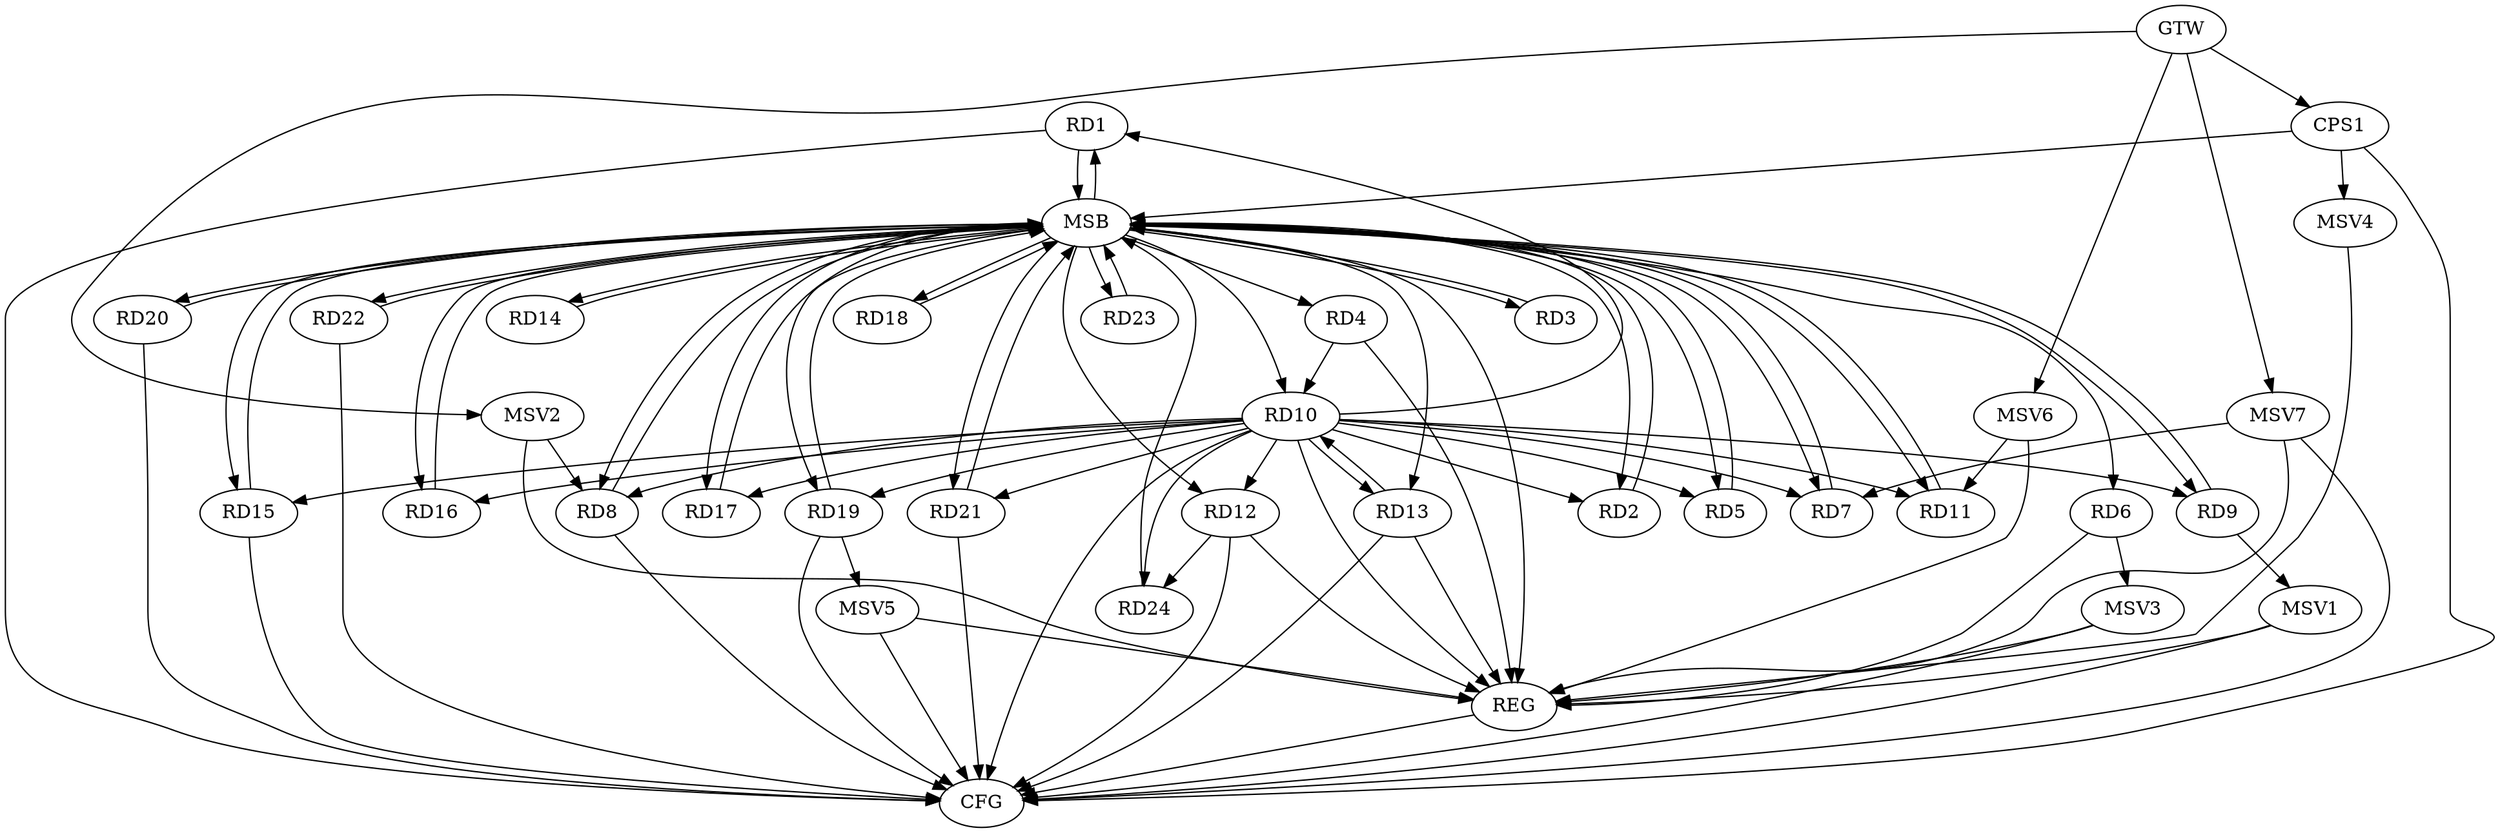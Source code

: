strict digraph G {
  RD1 [ label="RD1" ];
  RD2 [ label="RD2" ];
  RD3 [ label="RD3" ];
  RD4 [ label="RD4" ];
  RD5 [ label="RD5" ];
  RD6 [ label="RD6" ];
  RD7 [ label="RD7" ];
  RD8 [ label="RD8" ];
  RD9 [ label="RD9" ];
  RD10 [ label="RD10" ];
  RD11 [ label="RD11" ];
  RD12 [ label="RD12" ];
  RD13 [ label="RD13" ];
  RD14 [ label="RD14" ];
  RD15 [ label="RD15" ];
  RD16 [ label="RD16" ];
  RD17 [ label="RD17" ];
  RD18 [ label="RD18" ];
  RD19 [ label="RD19" ];
  RD20 [ label="RD20" ];
  RD21 [ label="RD21" ];
  RD22 [ label="RD22" ];
  RD23 [ label="RD23" ];
  RD24 [ label="RD24" ];
  CPS1 [ label="CPS1" ];
  GTW [ label="GTW" ];
  REG [ label="REG" ];
  MSB [ label="MSB" ];
  CFG [ label="CFG" ];
  MSV1 [ label="MSV1" ];
  MSV2 [ label="MSV2" ];
  MSV3 [ label="MSV3" ];
  MSV4 [ label="MSV4" ];
  MSV5 [ label="MSV5" ];
  MSV6 [ label="MSV6" ];
  MSV7 [ label="MSV7" ];
  RD4 -> RD10;
  RD10 -> RD7;
  RD10 -> RD8;
  RD10 -> RD12;
  RD10 -> RD13;
  RD13 -> RD10;
  RD12 -> RD24;
  GTW -> CPS1;
  RD4 -> REG;
  RD6 -> REG;
  RD10 -> REG;
  RD12 -> REG;
  RD13 -> REG;
  RD1 -> MSB;
  MSB -> RD2;
  MSB -> REG;
  RD2 -> MSB;
  MSB -> RD6;
  MSB -> RD21;
  RD3 -> MSB;
  MSB -> RD18;
  RD5 -> MSB;
  MSB -> RD1;
  MSB -> RD4;
  MSB -> RD10;
  MSB -> RD14;
  MSB -> RD17;
  RD7 -> MSB;
  MSB -> RD8;
  MSB -> RD23;
  RD8 -> MSB;
  MSB -> RD20;
  RD9 -> MSB;
  MSB -> RD11;
  RD11 -> MSB;
  MSB -> RD7;
  MSB -> RD12;
  MSB -> RD15;
  MSB -> RD19;
  MSB -> RD22;
  RD14 -> MSB;
  RD15 -> MSB;
  RD16 -> MSB;
  MSB -> RD9;
  RD17 -> MSB;
  RD18 -> MSB;
  MSB -> RD13;
  RD19 -> MSB;
  MSB -> RD3;
  RD20 -> MSB;
  RD21 -> MSB;
  MSB -> RD5;
  RD22 -> MSB;
  MSB -> RD16;
  RD23 -> MSB;
  RD24 -> MSB;
  CPS1 -> MSB;
  RD20 -> CFG;
  RD19 -> CFG;
  RD13 -> CFG;
  RD12 -> CFG;
  RD15 -> CFG;
  RD22 -> CFG;
  RD21 -> CFG;
  RD1 -> CFG;
  RD8 -> CFG;
  CPS1 -> CFG;
  REG -> CFG;
  RD10 -> CFG;
  RD10 -> RD15;
  RD10 -> RD24;
  RD10 -> RD5;
  RD10 -> RD11;
  RD10 -> RD21;
  RD10 -> RD2;
  RD10 -> RD1;
  RD10 -> RD9;
  RD10 -> RD17;
  RD10 -> RD19;
  RD10 -> RD16;
  RD9 -> MSV1;
  MSV1 -> REG;
  MSV1 -> CFG;
  MSV2 -> RD8;
  GTW -> MSV2;
  MSV2 -> REG;
  RD6 -> MSV3;
  MSV3 -> REG;
  MSV3 -> CFG;
  CPS1 -> MSV4;
  MSV4 -> REG;
  RD19 -> MSV5;
  MSV5 -> REG;
  MSV5 -> CFG;
  MSV6 -> RD11;
  GTW -> MSV6;
  MSV6 -> REG;
  MSV7 -> RD7;
  GTW -> MSV7;
  MSV7 -> REG;
  MSV7 -> CFG;
}
